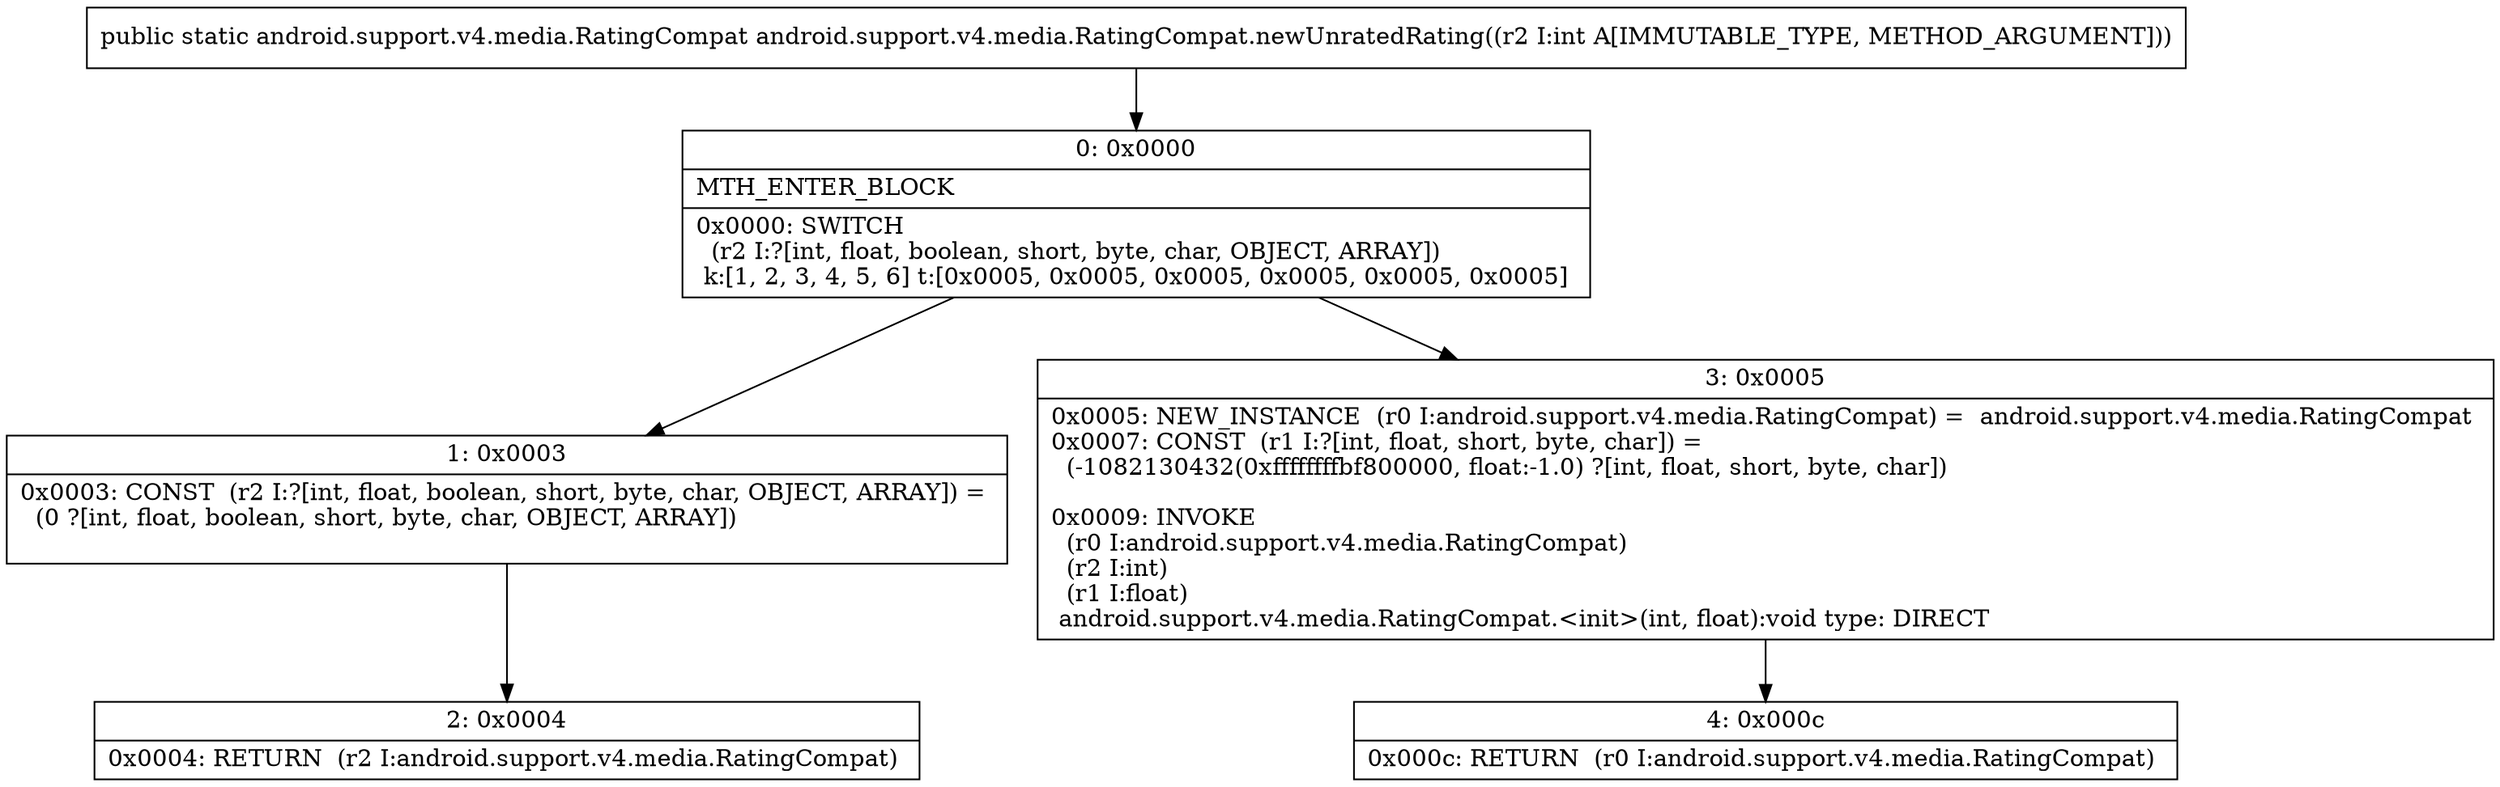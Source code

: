digraph "CFG forandroid.support.v4.media.RatingCompat.newUnratedRating(I)Landroid\/support\/v4\/media\/RatingCompat;" {
Node_0 [shape=record,label="{0\:\ 0x0000|MTH_ENTER_BLOCK\l|0x0000: SWITCH  \l  (r2 I:?[int, float, boolean, short, byte, char, OBJECT, ARRAY])\l k:[1, 2, 3, 4, 5, 6] t:[0x0005, 0x0005, 0x0005, 0x0005, 0x0005, 0x0005] \l}"];
Node_1 [shape=record,label="{1\:\ 0x0003|0x0003: CONST  (r2 I:?[int, float, boolean, short, byte, char, OBJECT, ARRAY]) = \l  (0 ?[int, float, boolean, short, byte, char, OBJECT, ARRAY])\l \l}"];
Node_2 [shape=record,label="{2\:\ 0x0004|0x0004: RETURN  (r2 I:android.support.v4.media.RatingCompat) \l}"];
Node_3 [shape=record,label="{3\:\ 0x0005|0x0005: NEW_INSTANCE  (r0 I:android.support.v4.media.RatingCompat) =  android.support.v4.media.RatingCompat \l0x0007: CONST  (r1 I:?[int, float, short, byte, char]) = \l  (\-1082130432(0xffffffffbf800000, float:\-1.0) ?[int, float, short, byte, char])\l \l0x0009: INVOKE  \l  (r0 I:android.support.v4.media.RatingCompat)\l  (r2 I:int)\l  (r1 I:float)\l android.support.v4.media.RatingCompat.\<init\>(int, float):void type: DIRECT \l}"];
Node_4 [shape=record,label="{4\:\ 0x000c|0x000c: RETURN  (r0 I:android.support.v4.media.RatingCompat) \l}"];
MethodNode[shape=record,label="{public static android.support.v4.media.RatingCompat android.support.v4.media.RatingCompat.newUnratedRating((r2 I:int A[IMMUTABLE_TYPE, METHOD_ARGUMENT])) }"];
MethodNode -> Node_0;
Node_0 -> Node_1;
Node_0 -> Node_3;
Node_1 -> Node_2;
Node_3 -> Node_4;
}

